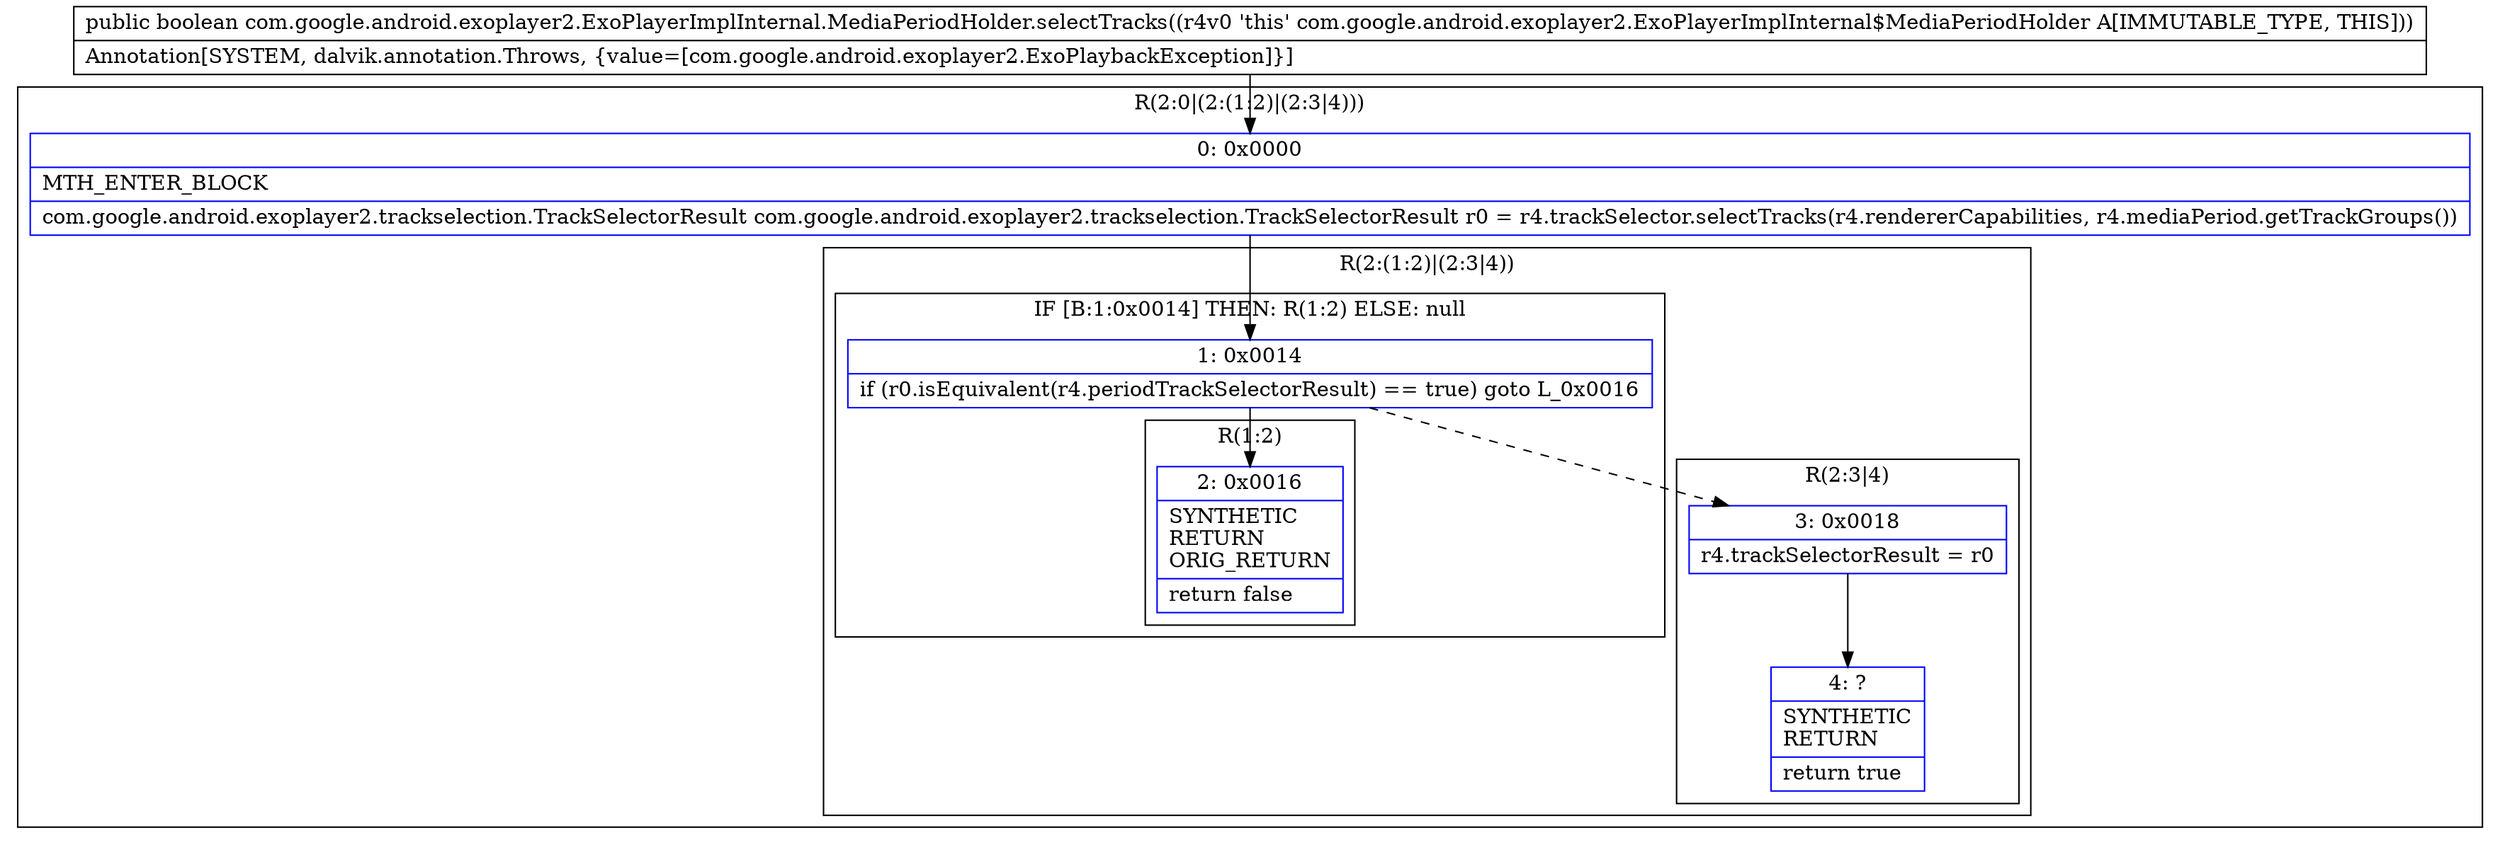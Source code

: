 digraph "CFG forcom.google.android.exoplayer2.ExoPlayerImplInternal.MediaPeriodHolder.selectTracks()Z" {
subgraph cluster_Region_2038851764 {
label = "R(2:0|(2:(1:2)|(2:3|4)))";
node [shape=record,color=blue];
Node_0 [shape=record,label="{0\:\ 0x0000|MTH_ENTER_BLOCK\l|com.google.android.exoplayer2.trackselection.TrackSelectorResult com.google.android.exoplayer2.trackselection.TrackSelectorResult r0 = r4.trackSelector.selectTracks(r4.rendererCapabilities, r4.mediaPeriod.getTrackGroups())\l}"];
subgraph cluster_Region_1036558624 {
label = "R(2:(1:2)|(2:3|4))";
node [shape=record,color=blue];
subgraph cluster_IfRegion_566059032 {
label = "IF [B:1:0x0014] THEN: R(1:2) ELSE: null";
node [shape=record,color=blue];
Node_1 [shape=record,label="{1\:\ 0x0014|if (r0.isEquivalent(r4.periodTrackSelectorResult) == true) goto L_0x0016\l}"];
subgraph cluster_Region_1923031868 {
label = "R(1:2)";
node [shape=record,color=blue];
Node_2 [shape=record,label="{2\:\ 0x0016|SYNTHETIC\lRETURN\lORIG_RETURN\l|return false\l}"];
}
}
subgraph cluster_Region_459199737 {
label = "R(2:3|4)";
node [shape=record,color=blue];
Node_3 [shape=record,label="{3\:\ 0x0018|r4.trackSelectorResult = r0\l}"];
Node_4 [shape=record,label="{4\:\ ?|SYNTHETIC\lRETURN\l|return true\l}"];
}
}
}
MethodNode[shape=record,label="{public boolean com.google.android.exoplayer2.ExoPlayerImplInternal.MediaPeriodHolder.selectTracks((r4v0 'this' com.google.android.exoplayer2.ExoPlayerImplInternal$MediaPeriodHolder A[IMMUTABLE_TYPE, THIS]))  | Annotation[SYSTEM, dalvik.annotation.Throws, \{value=[com.google.android.exoplayer2.ExoPlaybackException]\}]\l}"];
MethodNode -> Node_0;
Node_0 -> Node_1;
Node_1 -> Node_2;
Node_1 -> Node_3[style=dashed];
Node_3 -> Node_4;
}

